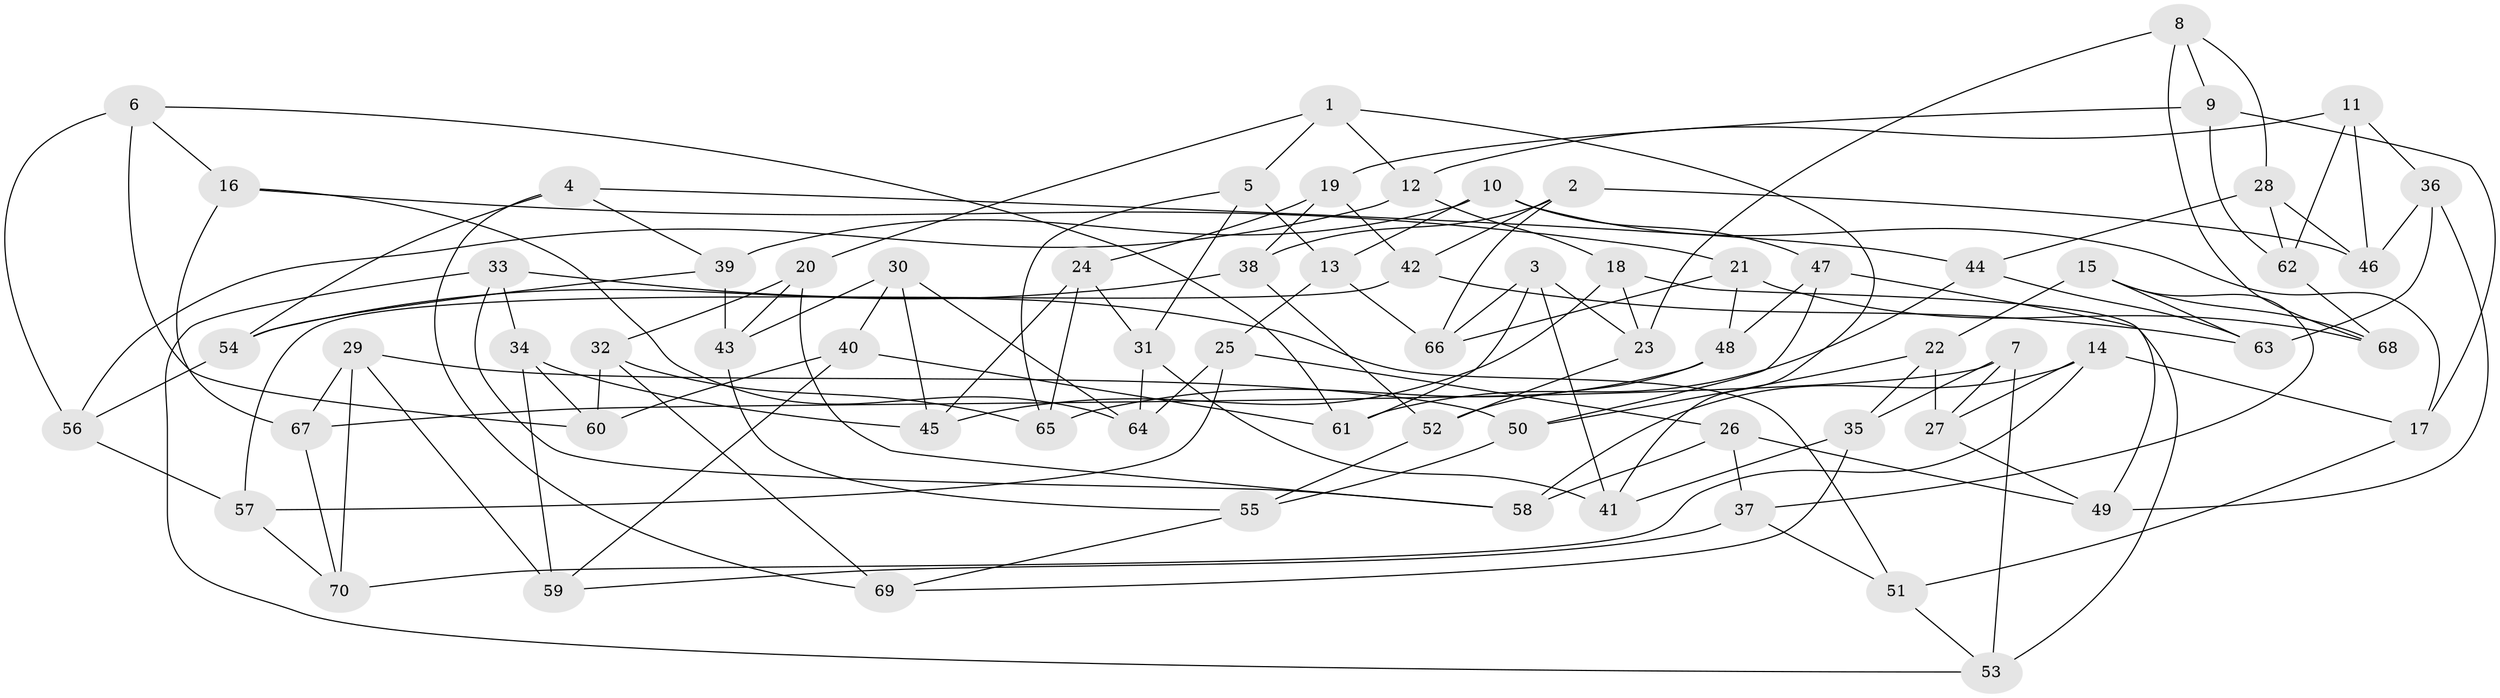 // coarse degree distribution, {6: 0.4090909090909091, 8: 0.18181818181818182, 5: 0.13636363636363635, 7: 0.22727272727272727, 4: 0.045454545454545456}
// Generated by graph-tools (version 1.1) at 2025/38/03/04/25 23:38:10]
// undirected, 70 vertices, 140 edges
graph export_dot {
  node [color=gray90,style=filled];
  1;
  2;
  3;
  4;
  5;
  6;
  7;
  8;
  9;
  10;
  11;
  12;
  13;
  14;
  15;
  16;
  17;
  18;
  19;
  20;
  21;
  22;
  23;
  24;
  25;
  26;
  27;
  28;
  29;
  30;
  31;
  32;
  33;
  34;
  35;
  36;
  37;
  38;
  39;
  40;
  41;
  42;
  43;
  44;
  45;
  46;
  47;
  48;
  49;
  50;
  51;
  52;
  53;
  54;
  55;
  56;
  57;
  58;
  59;
  60;
  61;
  62;
  63;
  64;
  65;
  66;
  67;
  68;
  69;
  70;
  1 -- 20;
  1 -- 12;
  1 -- 41;
  1 -- 5;
  2 -- 46;
  2 -- 42;
  2 -- 66;
  2 -- 38;
  3 -- 23;
  3 -- 66;
  3 -- 41;
  3 -- 61;
  4 -- 44;
  4 -- 54;
  4 -- 69;
  4 -- 39;
  5 -- 31;
  5 -- 13;
  5 -- 65;
  6 -- 16;
  6 -- 56;
  6 -- 60;
  6 -- 61;
  7 -- 53;
  7 -- 35;
  7 -- 67;
  7 -- 27;
  8 -- 28;
  8 -- 23;
  8 -- 68;
  8 -- 9;
  9 -- 17;
  9 -- 19;
  9 -- 62;
  10 -- 47;
  10 -- 39;
  10 -- 13;
  10 -- 17;
  11 -- 62;
  11 -- 46;
  11 -- 36;
  11 -- 12;
  12 -- 18;
  12 -- 56;
  13 -- 66;
  13 -- 25;
  14 -- 70;
  14 -- 17;
  14 -- 27;
  14 -- 58;
  15 -- 37;
  15 -- 63;
  15 -- 22;
  15 -- 68;
  16 -- 21;
  16 -- 67;
  16 -- 64;
  17 -- 51;
  18 -- 53;
  18 -- 23;
  18 -- 45;
  19 -- 24;
  19 -- 42;
  19 -- 38;
  20 -- 32;
  20 -- 58;
  20 -- 43;
  21 -- 48;
  21 -- 68;
  21 -- 66;
  22 -- 50;
  22 -- 27;
  22 -- 35;
  23 -- 52;
  24 -- 31;
  24 -- 65;
  24 -- 45;
  25 -- 57;
  25 -- 64;
  25 -- 26;
  26 -- 37;
  26 -- 58;
  26 -- 49;
  27 -- 49;
  28 -- 46;
  28 -- 62;
  28 -- 44;
  29 -- 70;
  29 -- 67;
  29 -- 50;
  29 -- 59;
  30 -- 43;
  30 -- 40;
  30 -- 64;
  30 -- 45;
  31 -- 41;
  31 -- 64;
  32 -- 65;
  32 -- 69;
  32 -- 60;
  33 -- 34;
  33 -- 58;
  33 -- 51;
  33 -- 53;
  34 -- 59;
  34 -- 45;
  34 -- 60;
  35 -- 41;
  35 -- 69;
  36 -- 46;
  36 -- 63;
  36 -- 49;
  37 -- 51;
  37 -- 59;
  38 -- 54;
  38 -- 52;
  39 -- 54;
  39 -- 43;
  40 -- 61;
  40 -- 59;
  40 -- 60;
  42 -- 57;
  42 -- 63;
  43 -- 55;
  44 -- 61;
  44 -- 63;
  47 -- 49;
  47 -- 50;
  47 -- 48;
  48 -- 65;
  48 -- 52;
  50 -- 55;
  51 -- 53;
  52 -- 55;
  54 -- 56;
  55 -- 69;
  56 -- 57;
  57 -- 70;
  62 -- 68;
  67 -- 70;
}
